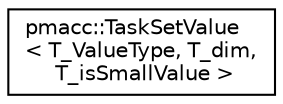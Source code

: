 digraph "Graphical Class Hierarchy"
{
 // LATEX_PDF_SIZE
  edge [fontname="Helvetica",fontsize="10",labelfontname="Helvetica",labelfontsize="10"];
  node [fontname="Helvetica",fontsize="10",shape=record];
  rankdir="LR";
  Node0 [label="pmacc::TaskSetValue\l\< T_ValueType, T_dim,\l T_isSmallValue \>",height=0.2,width=0.4,color="black", fillcolor="white", style="filled",URL="$classpmacc_1_1_task_set_value.html",tooltip="Set all cells of a GridBuffer on the device to a given value."];
}
